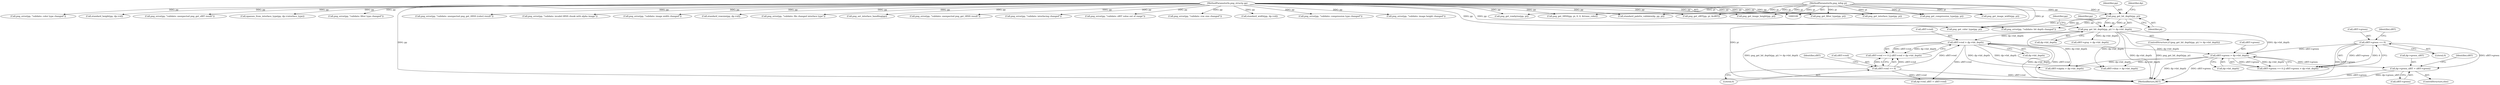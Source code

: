 digraph "0_Android_9d4853418ab2f754c2b63e091c29c5529b8b86ca_132@pointer" {
"1000280" [label="(Call,dp->green_sBIT = sBIT->green)"];
"1000264" [label="(Call,sBIT->green == 0)"];
"1000269" [label="(Call,sBIT->green > dp->bit_depth)"];
"1000244" [label="(Call,sBIT->red > dp->bit_depth)"];
"1000239" [label="(Call,sBIT->red == 0)"];
"1000115" [label="(Call,png_get_bit_depth(pp, pi) != dp->bit_depth)"];
"1000116" [label="(Call,png_get_bit_depth(pp, pi))"];
"1000111" [label="(MethodParameterIn,png_structp pp)"];
"1000112" [label="(MethodParameterIn,png_infop pi)"];
"1000519" [label="(Call,png_set_interlace_handling(pp))"];
"1000138" [label="(Call,png_get_filter_type(pp, pi))"];
"1000492" [label="(Call,png_error(pp, \"validate: unexpected png_get_tRNS result\"))"];
"1000153" [label="(Call,png_error(pp, \"validate: interlacing changed\"))"];
"1000381" [label="(Call,png_error(pp, \"validate: sBIT value out of range\"))"];
"1000394" [label="(Call,png_error(pp, \"validate: row size changed\"))"];
"1000294" [label="(Call,sBIT->blue > dp->bit_depth)"];
"1000147" [label="(Call,png_get_interlace_type(pp, pi))"];
"1000158" [label="(Call,png_get_compression_type(pp, pi))"];
"1000281" [label="(Call,dp->green_sBIT)"];
"1000255" [label="(Call,dp->red_sBIT = sBIT->red)"];
"1000239" [label="(Call,sBIT->red == 0)"];
"1000114" [label="(ControlStructure,if (png_get_bit_depth(pp, pi) != dp->bit_depth))"];
"1000270" [label="(Call,sBIT->green)"];
"1000112" [label="(MethodParameterIn,png_infop pi)"];
"1000291" [label="(Identifier,sBIT)"];
"1000177" [label="(Call,standard_width(pp, dp->id))"];
"1000268" [label="(Literal,0)"];
"1000115" [label="(Call,png_get_bit_depth(pp, pi) != dp->bit_depth)"];
"1000265" [label="(Call,sBIT->green)"];
"1000245" [label="(Call,sBIT->red)"];
"1000162" [label="(Call,png_error(pp, \"validate: compression type changed\"))"];
"1000248" [label="(Call,dp->bit_depth)"];
"1000202" [label="(Call,png_error(pp, \"validate: image height changed\"))"];
"1000169" [label="(Call,png_get_image_width(pp, pi))"];
"1000271" [label="(Identifier,sBIT)"];
"1000116" [label="(Call,png_get_bit_depth(pp, pi))"];
"1000122" [label="(Call,png_error(pp, \"validate: bit depth changed\"))"];
"1000238" [label="(Call,sBIT->red == 0 || sBIT->red > dp->bit_depth)"];
"1000263" [label="(Call,sBIT->green == 0 || sBIT->green > dp->bit_depth)"];
"1000118" [label="(Identifier,pi)"];
"1000524" [label="(MethodReturn,RET)"];
"1000386" [label="(Call,png_get_rowbytes(pp, pi))"];
"1000111" [label="(MethodParameterIn,png_structp pp)"];
"1000284" [label="(Call,sBIT->green)"];
"1000280" [label="(Call,dp->green_sBIT = sBIT->green)"];
"1000397" [label="(Call,standard_palette_validate(dp, pp, pi))"];
"1000212" [label="(Call,png_get_sBIT(pp, pi, &sBIT))"];
"1000269" [label="(Call,sBIT->green > dp->bit_depth)"];
"1000273" [label="(Call,dp->bit_depth)"];
"1000133" [label="(Call,png_error(pp, \"validate: color type changed\"))"];
"1000197" [label="(Call,standard_height(pp, dp->id))"];
"1000227" [label="(Call,png_error(pp, \"validate: unexpected png_get_sBIT result\"))"];
"1000504" [label="(Call,npasses_from_interlace_type(pp, dp->interlace_type))"];
"1000119" [label="(Call,dp->bit_depth)"];
"1000321" [label="(Call,sBIT->gray > dp->bit_depth)"];
"1000264" [label="(Call,sBIT->green == 0)"];
"1000244" [label="(Call,sBIT->red > dp->bit_depth)"];
"1000117" [label="(Identifier,pp)"];
"1000120" [label="(Identifier,dp)"];
"1000142" [label="(Call,png_error(pp, \"validate: filter type changed\"))"];
"1000127" [label="(Call,png_get_color_type(pp, pi))"];
"1000421" [label="(Call,png_error(pp, \"validate: unexpected png_get_tRNS (color) result\"))"];
"1000497" [label="(Call,png_error(pp, \"validate: invalid tRNS chunk with alpha image\"))"];
"1000408" [label="(Call,png_get_tRNS(pp, pi, 0, 0, &trans_color))"];
"1000182" [label="(Call,png_error(pp, \"validate: image width changed\"))"];
"1000123" [label="(Identifier,pp)"];
"1000361" [label="(Call,sBIT->alpha > dp->bit_depth)"];
"1000246" [label="(Identifier,sBIT)"];
"1000243" [label="(Literal,0)"];
"1000189" [label="(Call,png_get_image_height(pp, pi))"];
"1000240" [label="(Call,sBIT->red)"];
"1000389" [label="(Call,standard_rowsize(pp, dp->id))"];
"1000521" [label="(Call,png_error(pp, \"validate: file changed interlace type\"))"];
"1000128" [label="(Identifier,pp)"];
"1000279" [label="(ControlStructure,else)"];
"1000280" -> "1000279"  [label="AST: "];
"1000280" -> "1000284"  [label="CFG: "];
"1000281" -> "1000280"  [label="AST: "];
"1000284" -> "1000280"  [label="AST: "];
"1000291" -> "1000280"  [label="CFG: "];
"1000280" -> "1000524"  [label="DDG: sBIT->green"];
"1000280" -> "1000524"  [label="DDG: dp->green_sBIT"];
"1000264" -> "1000280"  [label="DDG: sBIT->green"];
"1000269" -> "1000280"  [label="DDG: sBIT->green"];
"1000264" -> "1000263"  [label="AST: "];
"1000264" -> "1000268"  [label="CFG: "];
"1000265" -> "1000264"  [label="AST: "];
"1000268" -> "1000264"  [label="AST: "];
"1000271" -> "1000264"  [label="CFG: "];
"1000263" -> "1000264"  [label="CFG: "];
"1000264" -> "1000524"  [label="DDG: sBIT->green"];
"1000264" -> "1000263"  [label="DDG: sBIT->green"];
"1000264" -> "1000263"  [label="DDG: 0"];
"1000264" -> "1000269"  [label="DDG: sBIT->green"];
"1000269" -> "1000263"  [label="AST: "];
"1000269" -> "1000273"  [label="CFG: "];
"1000270" -> "1000269"  [label="AST: "];
"1000273" -> "1000269"  [label="AST: "];
"1000263" -> "1000269"  [label="CFG: "];
"1000269" -> "1000524"  [label="DDG: dp->bit_depth"];
"1000269" -> "1000524"  [label="DDG: sBIT->green"];
"1000269" -> "1000263"  [label="DDG: sBIT->green"];
"1000269" -> "1000263"  [label="DDG: dp->bit_depth"];
"1000244" -> "1000269"  [label="DDG: dp->bit_depth"];
"1000115" -> "1000269"  [label="DDG: dp->bit_depth"];
"1000269" -> "1000294"  [label="DDG: dp->bit_depth"];
"1000269" -> "1000361"  [label="DDG: dp->bit_depth"];
"1000244" -> "1000238"  [label="AST: "];
"1000244" -> "1000248"  [label="CFG: "];
"1000245" -> "1000244"  [label="AST: "];
"1000248" -> "1000244"  [label="AST: "];
"1000238" -> "1000244"  [label="CFG: "];
"1000244" -> "1000524"  [label="DDG: dp->bit_depth"];
"1000244" -> "1000524"  [label="DDG: sBIT->red"];
"1000244" -> "1000238"  [label="DDG: sBIT->red"];
"1000244" -> "1000238"  [label="DDG: dp->bit_depth"];
"1000239" -> "1000244"  [label="DDG: sBIT->red"];
"1000115" -> "1000244"  [label="DDG: dp->bit_depth"];
"1000244" -> "1000255"  [label="DDG: sBIT->red"];
"1000244" -> "1000294"  [label="DDG: dp->bit_depth"];
"1000244" -> "1000361"  [label="DDG: dp->bit_depth"];
"1000239" -> "1000238"  [label="AST: "];
"1000239" -> "1000243"  [label="CFG: "];
"1000240" -> "1000239"  [label="AST: "];
"1000243" -> "1000239"  [label="AST: "];
"1000246" -> "1000239"  [label="CFG: "];
"1000238" -> "1000239"  [label="CFG: "];
"1000239" -> "1000524"  [label="DDG: sBIT->red"];
"1000239" -> "1000238"  [label="DDG: sBIT->red"];
"1000239" -> "1000238"  [label="DDG: 0"];
"1000239" -> "1000255"  [label="DDG: sBIT->red"];
"1000115" -> "1000114"  [label="AST: "];
"1000115" -> "1000119"  [label="CFG: "];
"1000116" -> "1000115"  [label="AST: "];
"1000119" -> "1000115"  [label="AST: "];
"1000123" -> "1000115"  [label="CFG: "];
"1000128" -> "1000115"  [label="CFG: "];
"1000115" -> "1000524"  [label="DDG: png_get_bit_depth(pp, pi) != dp->bit_depth"];
"1000115" -> "1000524"  [label="DDG: dp->bit_depth"];
"1000115" -> "1000524"  [label="DDG: png_get_bit_depth(pp, pi)"];
"1000116" -> "1000115"  [label="DDG: pp"];
"1000116" -> "1000115"  [label="DDG: pi"];
"1000115" -> "1000294"  [label="DDG: dp->bit_depth"];
"1000115" -> "1000321"  [label="DDG: dp->bit_depth"];
"1000115" -> "1000361"  [label="DDG: dp->bit_depth"];
"1000116" -> "1000118"  [label="CFG: "];
"1000117" -> "1000116"  [label="AST: "];
"1000118" -> "1000116"  [label="AST: "];
"1000120" -> "1000116"  [label="CFG: "];
"1000111" -> "1000116"  [label="DDG: pp"];
"1000112" -> "1000116"  [label="DDG: pi"];
"1000116" -> "1000122"  [label="DDG: pp"];
"1000116" -> "1000127"  [label="DDG: pp"];
"1000116" -> "1000127"  [label="DDG: pi"];
"1000111" -> "1000109"  [label="AST: "];
"1000111" -> "1000524"  [label="DDG: pp"];
"1000111" -> "1000122"  [label="DDG: pp"];
"1000111" -> "1000127"  [label="DDG: pp"];
"1000111" -> "1000133"  [label="DDG: pp"];
"1000111" -> "1000138"  [label="DDG: pp"];
"1000111" -> "1000142"  [label="DDG: pp"];
"1000111" -> "1000147"  [label="DDG: pp"];
"1000111" -> "1000153"  [label="DDG: pp"];
"1000111" -> "1000158"  [label="DDG: pp"];
"1000111" -> "1000162"  [label="DDG: pp"];
"1000111" -> "1000169"  [label="DDG: pp"];
"1000111" -> "1000177"  [label="DDG: pp"];
"1000111" -> "1000182"  [label="DDG: pp"];
"1000111" -> "1000189"  [label="DDG: pp"];
"1000111" -> "1000197"  [label="DDG: pp"];
"1000111" -> "1000202"  [label="DDG: pp"];
"1000111" -> "1000212"  [label="DDG: pp"];
"1000111" -> "1000227"  [label="DDG: pp"];
"1000111" -> "1000381"  [label="DDG: pp"];
"1000111" -> "1000386"  [label="DDG: pp"];
"1000111" -> "1000389"  [label="DDG: pp"];
"1000111" -> "1000394"  [label="DDG: pp"];
"1000111" -> "1000397"  [label="DDG: pp"];
"1000111" -> "1000408"  [label="DDG: pp"];
"1000111" -> "1000421"  [label="DDG: pp"];
"1000111" -> "1000492"  [label="DDG: pp"];
"1000111" -> "1000497"  [label="DDG: pp"];
"1000111" -> "1000504"  [label="DDG: pp"];
"1000111" -> "1000519"  [label="DDG: pp"];
"1000111" -> "1000521"  [label="DDG: pp"];
"1000112" -> "1000109"  [label="AST: "];
"1000112" -> "1000524"  [label="DDG: pi"];
"1000112" -> "1000127"  [label="DDG: pi"];
"1000112" -> "1000138"  [label="DDG: pi"];
"1000112" -> "1000147"  [label="DDG: pi"];
"1000112" -> "1000158"  [label="DDG: pi"];
"1000112" -> "1000169"  [label="DDG: pi"];
"1000112" -> "1000189"  [label="DDG: pi"];
"1000112" -> "1000212"  [label="DDG: pi"];
"1000112" -> "1000386"  [label="DDG: pi"];
"1000112" -> "1000397"  [label="DDG: pi"];
"1000112" -> "1000408"  [label="DDG: pi"];
}
